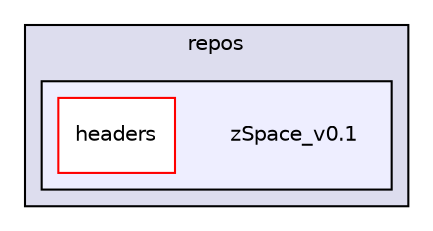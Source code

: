 digraph "C:/Users/vishu.b/source/repos/zSpace_v0.1" {
  compound=true
  node [ fontsize="10", fontname="Helvetica"];
  edge [ labelfontsize="10", labelfontname="Helvetica"];
  subgraph clusterdir_da92606663f4ecb03aa66c183f15dac3 {
    graph [ bgcolor="#ddddee", pencolor="black", label="repos" fontname="Helvetica", fontsize="10", URL="dir_da92606663f4ecb03aa66c183f15dac3.html"]
  subgraph clusterdir_eded87daa33483d23d4a03322d85636e {
    graph [ bgcolor="#eeeeff", pencolor="black", label="" URL="dir_eded87daa33483d23d4a03322d85636e.html"];
    dir_eded87daa33483d23d4a03322d85636e [shape=plaintext label="zSpace_v0.1"];
    dir_fd8be38ecb671794cbf508314cbbc8e5 [shape=box label="headers" color="red" fillcolor="white" style="filled" URL="dir_fd8be38ecb671794cbf508314cbbc8e5.html"];
  }
  }
}
